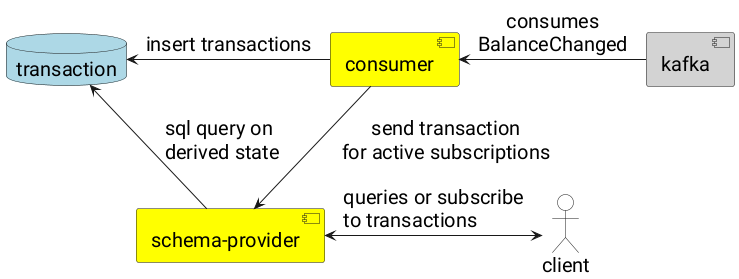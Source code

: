@startuml
skinparam defaultFontName Roboto
skinparam defaultFontSize 20

database transaction as tr #LightBlue
component consumer as c #Yellow
actor client as cl #White
component kafka as kc #LightGrey

component "schema-provider" as sp #Yellow

tr <- c :insert transactions
c <- kc :consumes\nBalanceChanged
sp <-> cl :queries or subscribe\lto transactions
tr <-- sp :sql query on\lderived state
c --> sp :send transaction\nfor active subscriptions


@enduml